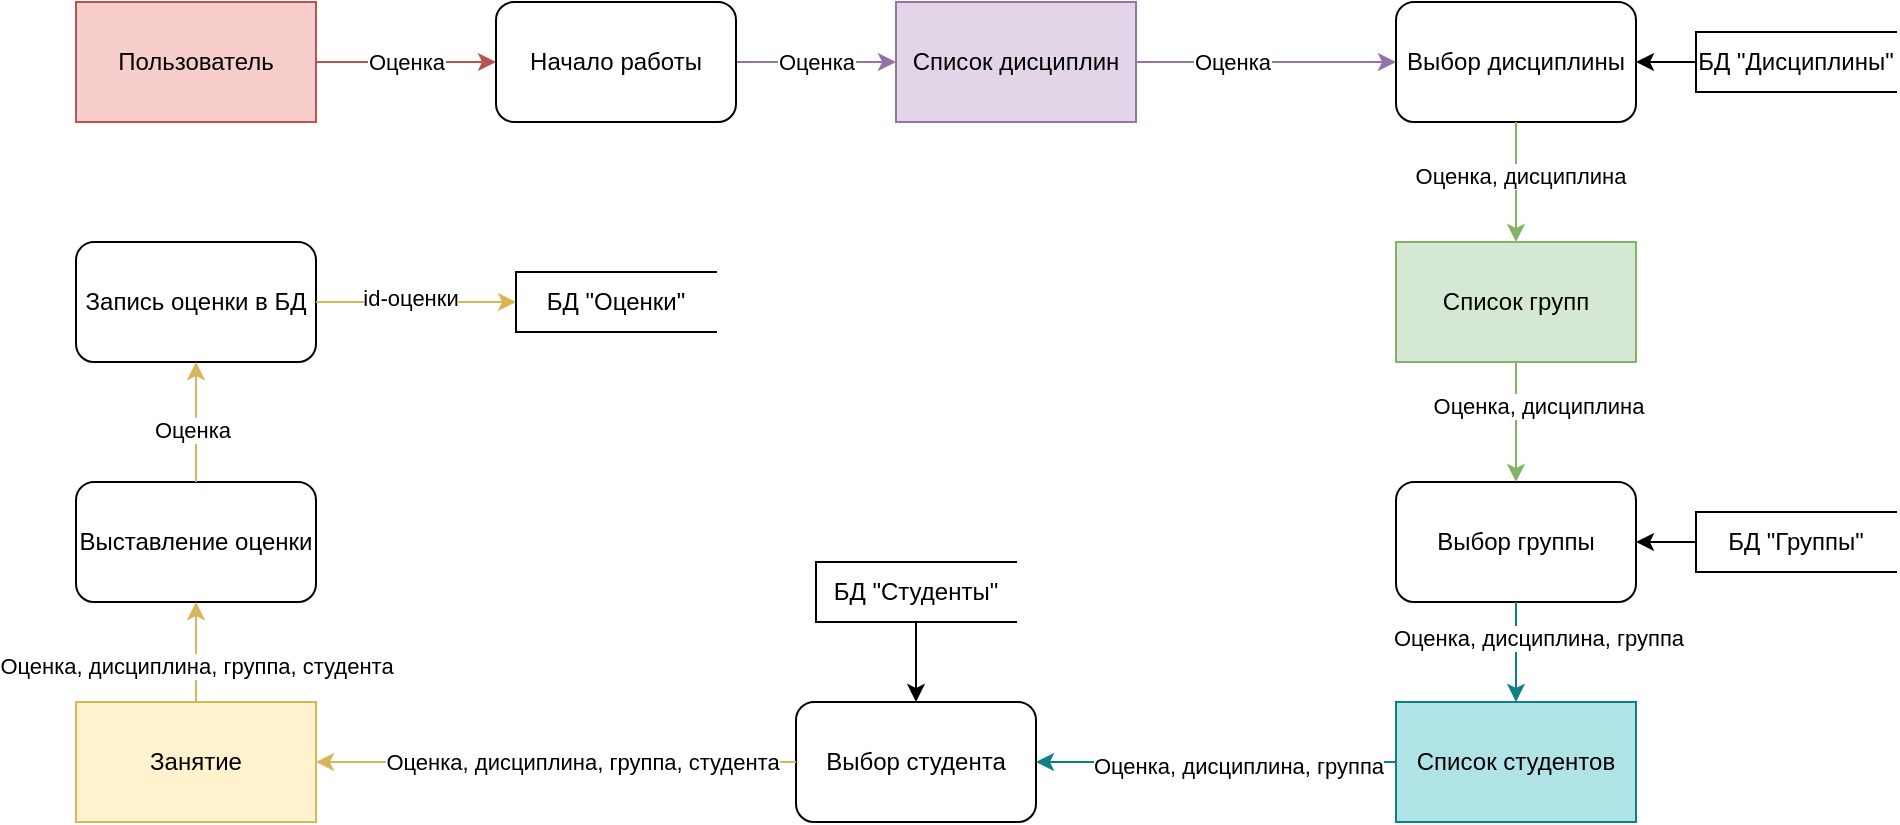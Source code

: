 <mxfile version="24.0.2" type="github">
  <diagram name="Page-1" id="b520641d-4fe3-3701-9064-5fc419738815">
    <mxGraphModel dx="1434" dy="780" grid="1" gridSize="10" guides="1" tooltips="1" connect="1" arrows="1" fold="1" page="1" pageScale="1" pageWidth="1100" pageHeight="850" background="none" math="0" shadow="0">
      <root>
        <mxCell id="0" />
        <mxCell id="1" parent="0" />
        <mxCell id="b_F4dURQBTjM9Oca2xMt-4" value="Оценка" style="endArrow=classic;html=1;rounded=0;fillColor=#f8cecc;strokeColor=#b85450;" parent="1" source="bTcwkVWUkX61w4VSY5Kk-21" target="CqNfZVHUQwYpoBIwV9kr-9" edge="1">
          <mxGeometry width="50" height="50" relative="1" as="geometry">
            <mxPoint x="840" y="70" as="sourcePoint" />
            <mxPoint x="970" y="70" as="targetPoint" />
          </mxGeometry>
        </mxCell>
        <mxCell id="b_F4dURQBTjM9Oca2xMt-7" value="Запись оценки в БД" style="rounded=1;whiteSpace=wrap;html=1;" parent="1" vertex="1">
          <mxGeometry x="70" y="160" width="120" height="60" as="geometry" />
        </mxCell>
        <mxCell id="b_F4dURQBTjM9Oca2xMt-8" value="БД &quot;Оценки&quot;" style="html=1;dashed=0;whiteSpace=wrap;shape=partialRectangle;right=0;" parent="1" vertex="1">
          <mxGeometry x="290" y="175" width="100" height="30" as="geometry" />
        </mxCell>
        <mxCell id="b_F4dURQBTjM9Oca2xMt-10" value="" style="endArrow=classic;html=1;rounded=0;fillColor=#fff2cc;strokeColor=#d6b656;" parent="1" source="b_F4dURQBTjM9Oca2xMt-7" target="b_F4dURQBTjM9Oca2xMt-8" edge="1">
          <mxGeometry width="50" height="50" relative="1" as="geometry">
            <mxPoint x="430" y="480" as="sourcePoint" />
            <mxPoint x="430" y="575" as="targetPoint" />
          </mxGeometry>
        </mxCell>
        <mxCell id="b_F4dURQBTjM9Oca2xMt-12" value="id-оценки" style="edgeLabel;html=1;align=center;verticalAlign=middle;resizable=0;points=[];" parent="b_F4dURQBTjM9Oca2xMt-10" vertex="1" connectable="0">
          <mxGeometry x="-0.061" y="2" relative="1" as="geometry">
            <mxPoint as="offset" />
          </mxGeometry>
        </mxCell>
        <mxCell id="b_F4dURQBTjM9Oca2xMt-16" value="Список дисциплин" style="html=1;dashed=0;whiteSpace=wrap;fillColor=#e1d5e7;strokeColor=#9673a6;" parent="1" vertex="1">
          <mxGeometry x="480" y="40" width="120" height="60" as="geometry" />
        </mxCell>
        <mxCell id="b_F4dURQBTjM9Oca2xMt-17" value="Выбор дисциплины" style="rounded=1;whiteSpace=wrap;html=1;" parent="1" vertex="1">
          <mxGeometry x="730" y="40" width="120" height="60" as="geometry" />
        </mxCell>
        <mxCell id="b_F4dURQBTjM9Oca2xMt-18" value="Список групп" style="html=1;dashed=0;whiteSpace=wrap;fillColor=#d5e8d4;strokeColor=#82b366;" parent="1" vertex="1">
          <mxGeometry x="730" y="160" width="120" height="60" as="geometry" />
        </mxCell>
        <mxCell id="b_F4dURQBTjM9Oca2xMt-19" value="Выбор группы" style="rounded=1;whiteSpace=wrap;html=1;" parent="1" vertex="1">
          <mxGeometry x="730" y="280" width="120" height="60" as="geometry" />
        </mxCell>
        <mxCell id="b_F4dURQBTjM9Oca2xMt-20" value="Список студентов" style="html=1;dashed=0;whiteSpace=wrap;fillColor=#b0e3e6;strokeColor=#0e8088;" parent="1" vertex="1">
          <mxGeometry x="730" y="390" width="120" height="60" as="geometry" />
        </mxCell>
        <mxCell id="b_F4dURQBTjM9Oca2xMt-21" value="Выбор студента" style="rounded=1;whiteSpace=wrap;html=1;" parent="1" vertex="1">
          <mxGeometry x="430" y="390" width="120" height="60" as="geometry" />
        </mxCell>
        <mxCell id="bTcwkVWUkX61w4VSY5Kk-1" value="Занятие" style="html=1;dashed=0;whiteSpace=wrap;fillColor=#fff2cc;strokeColor=#d6b656;" parent="1" vertex="1">
          <mxGeometry x="70" y="390" width="120" height="60" as="geometry" />
        </mxCell>
        <mxCell id="bTcwkVWUkX61w4VSY5Kk-2" value="Выставление оценки" style="rounded=1;whiteSpace=wrap;html=1;" parent="1" vertex="1">
          <mxGeometry x="70" y="280" width="120" height="60" as="geometry" />
        </mxCell>
        <mxCell id="bTcwkVWUkX61w4VSY5Kk-3" value="" style="endArrow=classic;html=1;rounded=0;fillColor=#e1d5e7;strokeColor=#9673a6;" parent="1" source="CqNfZVHUQwYpoBIwV9kr-9" target="b_F4dURQBTjM9Oca2xMt-16" edge="1">
          <mxGeometry width="50" height="50" relative="1" as="geometry">
            <mxPoint x="640" y="270" as="sourcePoint" />
            <mxPoint x="650" y="155" as="targetPoint" />
          </mxGeometry>
        </mxCell>
        <mxCell id="bTcwkVWUkX61w4VSY5Kk-4" value="Оценка" style="edgeLabel;html=1;align=center;verticalAlign=middle;resizable=0;points=[];" parent="bTcwkVWUkX61w4VSY5Kk-3" vertex="1" connectable="0">
          <mxGeometry x="-0.283" relative="1" as="geometry">
            <mxPoint x="11" as="offset" />
          </mxGeometry>
        </mxCell>
        <mxCell id="bTcwkVWUkX61w4VSY5Kk-5" value="" style="endArrow=classic;html=1;rounded=0;fillColor=#e1d5e7;strokeColor=#9673a6;" parent="1" source="b_F4dURQBTjM9Oca2xMt-16" target="b_F4dURQBTjM9Oca2xMt-17" edge="1">
          <mxGeometry width="50" height="50" relative="1" as="geometry">
            <mxPoint x="650" y="280" as="sourcePoint" />
            <mxPoint x="540" y="280" as="targetPoint" />
          </mxGeometry>
        </mxCell>
        <mxCell id="bTcwkVWUkX61w4VSY5Kk-6" value="Оценка" style="edgeLabel;html=1;align=center;verticalAlign=middle;resizable=0;points=[];" parent="bTcwkVWUkX61w4VSY5Kk-5" vertex="1" connectable="0">
          <mxGeometry x="-0.283" relative="1" as="geometry">
            <mxPoint x="1" as="offset" />
          </mxGeometry>
        </mxCell>
        <mxCell id="bTcwkVWUkX61w4VSY5Kk-7" value="" style="endArrow=classic;html=1;rounded=0;fillColor=#d5e8d4;strokeColor=#82b366;" parent="1" source="b_F4dURQBTjM9Oca2xMt-17" target="b_F4dURQBTjM9Oca2xMt-18" edge="1">
          <mxGeometry width="50" height="50" relative="1" as="geometry">
            <mxPoint x="680" y="185" as="sourcePoint" />
            <mxPoint x="680" y="250" as="targetPoint" />
          </mxGeometry>
        </mxCell>
        <mxCell id="bTcwkVWUkX61w4VSY5Kk-8" value="Оценка, дисциплина" style="edgeLabel;html=1;align=center;verticalAlign=middle;resizable=0;points=[];" parent="bTcwkVWUkX61w4VSY5Kk-7" vertex="1" connectable="0">
          <mxGeometry x="-0.116" y="2" relative="1" as="geometry">
            <mxPoint as="offset" />
          </mxGeometry>
        </mxCell>
        <mxCell id="bTcwkVWUkX61w4VSY5Kk-9" value="" style="endArrow=classic;html=1;rounded=0;fillColor=#d5e8d4;strokeColor=#82b366;" parent="1" source="b_F4dURQBTjM9Oca2xMt-18" target="b_F4dURQBTjM9Oca2xMt-19" edge="1">
          <mxGeometry width="50" height="50" relative="1" as="geometry">
            <mxPoint x="590" y="155" as="sourcePoint" />
            <mxPoint x="700" y="155" as="targetPoint" />
          </mxGeometry>
        </mxCell>
        <mxCell id="bTcwkVWUkX61w4VSY5Kk-10" value="Оценка, дисциплина" style="edgeLabel;html=1;align=center;verticalAlign=middle;resizable=0;points=[];" parent="bTcwkVWUkX61w4VSY5Kk-9" vertex="1" connectable="0">
          <mxGeometry x="-0.283" relative="1" as="geometry">
            <mxPoint x="11" as="offset" />
          </mxGeometry>
        </mxCell>
        <mxCell id="bTcwkVWUkX61w4VSY5Kk-11" value="" style="endArrow=classic;html=1;rounded=0;fillColor=#b0e3e6;strokeColor=#0e8088;" parent="1" source="b_F4dURQBTjM9Oca2xMt-19" target="b_F4dURQBTjM9Oca2xMt-20" edge="1">
          <mxGeometry width="50" height="50" relative="1" as="geometry">
            <mxPoint x="600" y="165" as="sourcePoint" />
            <mxPoint x="710" y="165" as="targetPoint" />
          </mxGeometry>
        </mxCell>
        <mxCell id="bTcwkVWUkX61w4VSY5Kk-12" value="Оценка, дисциплина, группа" style="edgeLabel;html=1;align=center;verticalAlign=middle;resizable=0;points=[];" parent="bTcwkVWUkX61w4VSY5Kk-11" vertex="1" connectable="0">
          <mxGeometry x="-0.283" relative="1" as="geometry">
            <mxPoint x="11" as="offset" />
          </mxGeometry>
        </mxCell>
        <mxCell id="bTcwkVWUkX61w4VSY5Kk-13" value="" style="endArrow=classic;html=1;rounded=0;fillColor=#fff2cc;strokeColor=#d6b656;" parent="1" source="b_F4dURQBTjM9Oca2xMt-21" target="bTcwkVWUkX61w4VSY5Kk-1" edge="1">
          <mxGeometry width="50" height="50" relative="1" as="geometry">
            <mxPoint x="650" y="280" as="sourcePoint" />
            <mxPoint x="540" y="280" as="targetPoint" />
          </mxGeometry>
        </mxCell>
        <mxCell id="bTcwkVWUkX61w4VSY5Kk-14" value="Оценка, дисциплина, группа, студента" style="edgeLabel;html=1;align=center;verticalAlign=middle;resizable=0;points=[];" parent="bTcwkVWUkX61w4VSY5Kk-13" vertex="1" connectable="0">
          <mxGeometry x="-0.283" relative="1" as="geometry">
            <mxPoint x="-21" as="offset" />
          </mxGeometry>
        </mxCell>
        <mxCell id="bTcwkVWUkX61w4VSY5Kk-15" value="" style="endArrow=classic;html=1;rounded=0;fillColor=#fff2cc;strokeColor=#d6b656;" parent="1" source="bTcwkVWUkX61w4VSY5Kk-1" target="bTcwkVWUkX61w4VSY5Kk-2" edge="1">
          <mxGeometry width="50" height="50" relative="1" as="geometry">
            <mxPoint x="650" y="510" as="sourcePoint" />
            <mxPoint x="540" y="510" as="targetPoint" />
          </mxGeometry>
        </mxCell>
        <mxCell id="bTcwkVWUkX61w4VSY5Kk-16" value="Оценка, дисциплина, группа, студента" style="edgeLabel;html=1;align=center;verticalAlign=middle;resizable=0;points=[];" parent="bTcwkVWUkX61w4VSY5Kk-15" vertex="1" connectable="0">
          <mxGeometry x="-0.283" relative="1" as="geometry">
            <mxPoint as="offset" />
          </mxGeometry>
        </mxCell>
        <mxCell id="bTcwkVWUkX61w4VSY5Kk-17" value="" style="endArrow=classic;html=1;rounded=0;fillColor=#b0e3e6;strokeColor=#0e8088;" parent="1" source="b_F4dURQBTjM9Oca2xMt-20" target="b_F4dURQBTjM9Oca2xMt-21" edge="1">
          <mxGeometry width="50" height="50" relative="1" as="geometry">
            <mxPoint x="710" y="185" as="sourcePoint" />
            <mxPoint x="710" y="250" as="targetPoint" />
          </mxGeometry>
        </mxCell>
        <mxCell id="bTcwkVWUkX61w4VSY5Kk-18" value="Оценка, дисциплина, группа" style="edgeLabel;html=1;align=center;verticalAlign=middle;resizable=0;points=[];" parent="bTcwkVWUkX61w4VSY5Kk-17" vertex="1" connectable="0">
          <mxGeometry x="-0.116" y="2" relative="1" as="geometry">
            <mxPoint as="offset" />
          </mxGeometry>
        </mxCell>
        <mxCell id="bTcwkVWUkX61w4VSY5Kk-19" value="" style="endArrow=classic;html=1;rounded=0;fillColor=#fff2cc;strokeColor=#d6b656;" parent="1" source="bTcwkVWUkX61w4VSY5Kk-2" target="b_F4dURQBTjM9Oca2xMt-7" edge="1">
          <mxGeometry width="50" height="50" relative="1" as="geometry">
            <mxPoint x="720" y="195" as="sourcePoint" />
            <mxPoint x="720" y="260" as="targetPoint" />
          </mxGeometry>
        </mxCell>
        <mxCell id="bTcwkVWUkX61w4VSY5Kk-20" value="Оценка" style="edgeLabel;html=1;align=center;verticalAlign=middle;resizable=0;points=[];" parent="bTcwkVWUkX61w4VSY5Kk-19" vertex="1" connectable="0">
          <mxGeometry x="-0.116" y="2" relative="1" as="geometry">
            <mxPoint as="offset" />
          </mxGeometry>
        </mxCell>
        <mxCell id="bTcwkVWUkX61w4VSY5Kk-21" value="Пользователь" style="rounded=0;whiteSpace=wrap;html=1;fillColor=#f8cecc;strokeColor=#b85450;" parent="1" vertex="1">
          <mxGeometry x="70" y="40" width="120" height="60" as="geometry" />
        </mxCell>
        <mxCell id="CqNfZVHUQwYpoBIwV9kr-1" value="БД &quot;Дисциплины&quot;" style="html=1;dashed=0;whiteSpace=wrap;shape=partialRectangle;right=0;" vertex="1" parent="1">
          <mxGeometry x="880" y="55" width="100" height="30" as="geometry" />
        </mxCell>
        <mxCell id="CqNfZVHUQwYpoBIwV9kr-2" value="" style="endArrow=classic;html=1;rounded=0;" edge="1" parent="1" source="CqNfZVHUQwYpoBIwV9kr-1" target="b_F4dURQBTjM9Oca2xMt-17">
          <mxGeometry width="50" height="50" relative="1" as="geometry">
            <mxPoint x="450" y="340" as="sourcePoint" />
            <mxPoint x="500" y="290" as="targetPoint" />
          </mxGeometry>
        </mxCell>
        <mxCell id="CqNfZVHUQwYpoBIwV9kr-4" value="БД &quot;Группы&quot;" style="html=1;dashed=0;whiteSpace=wrap;shape=partialRectangle;right=0;" vertex="1" parent="1">
          <mxGeometry x="880" y="295" width="100" height="30" as="geometry" />
        </mxCell>
        <mxCell id="CqNfZVHUQwYpoBIwV9kr-5" value="" style="endArrow=classic;html=1;rounded=0;" edge="1" parent="1" source="CqNfZVHUQwYpoBIwV9kr-4" target="b_F4dURQBTjM9Oca2xMt-19">
          <mxGeometry width="50" height="50" relative="1" as="geometry">
            <mxPoint x="870" y="310" as="sourcePoint" />
            <mxPoint x="560" y="370" as="targetPoint" />
          </mxGeometry>
        </mxCell>
        <mxCell id="CqNfZVHUQwYpoBIwV9kr-7" value="БД &quot;Студенты&quot;" style="html=1;dashed=0;whiteSpace=wrap;shape=partialRectangle;right=0;" vertex="1" parent="1">
          <mxGeometry x="440" y="320" width="100" height="30" as="geometry" />
        </mxCell>
        <mxCell id="CqNfZVHUQwYpoBIwV9kr-8" value="" style="endArrow=classic;html=1;rounded=0;" edge="1" parent="1" source="CqNfZVHUQwYpoBIwV9kr-7" target="b_F4dURQBTjM9Oca2xMt-21">
          <mxGeometry width="50" height="50" relative="1" as="geometry">
            <mxPoint x="480" y="420" as="sourcePoint" />
            <mxPoint x="530" y="370" as="targetPoint" />
          </mxGeometry>
        </mxCell>
        <mxCell id="CqNfZVHUQwYpoBIwV9kr-9" value="Начало работы" style="rounded=1;whiteSpace=wrap;html=1;" vertex="1" parent="1">
          <mxGeometry x="280" y="40" width="120" height="60" as="geometry" />
        </mxCell>
      </root>
    </mxGraphModel>
  </diagram>
</mxfile>
